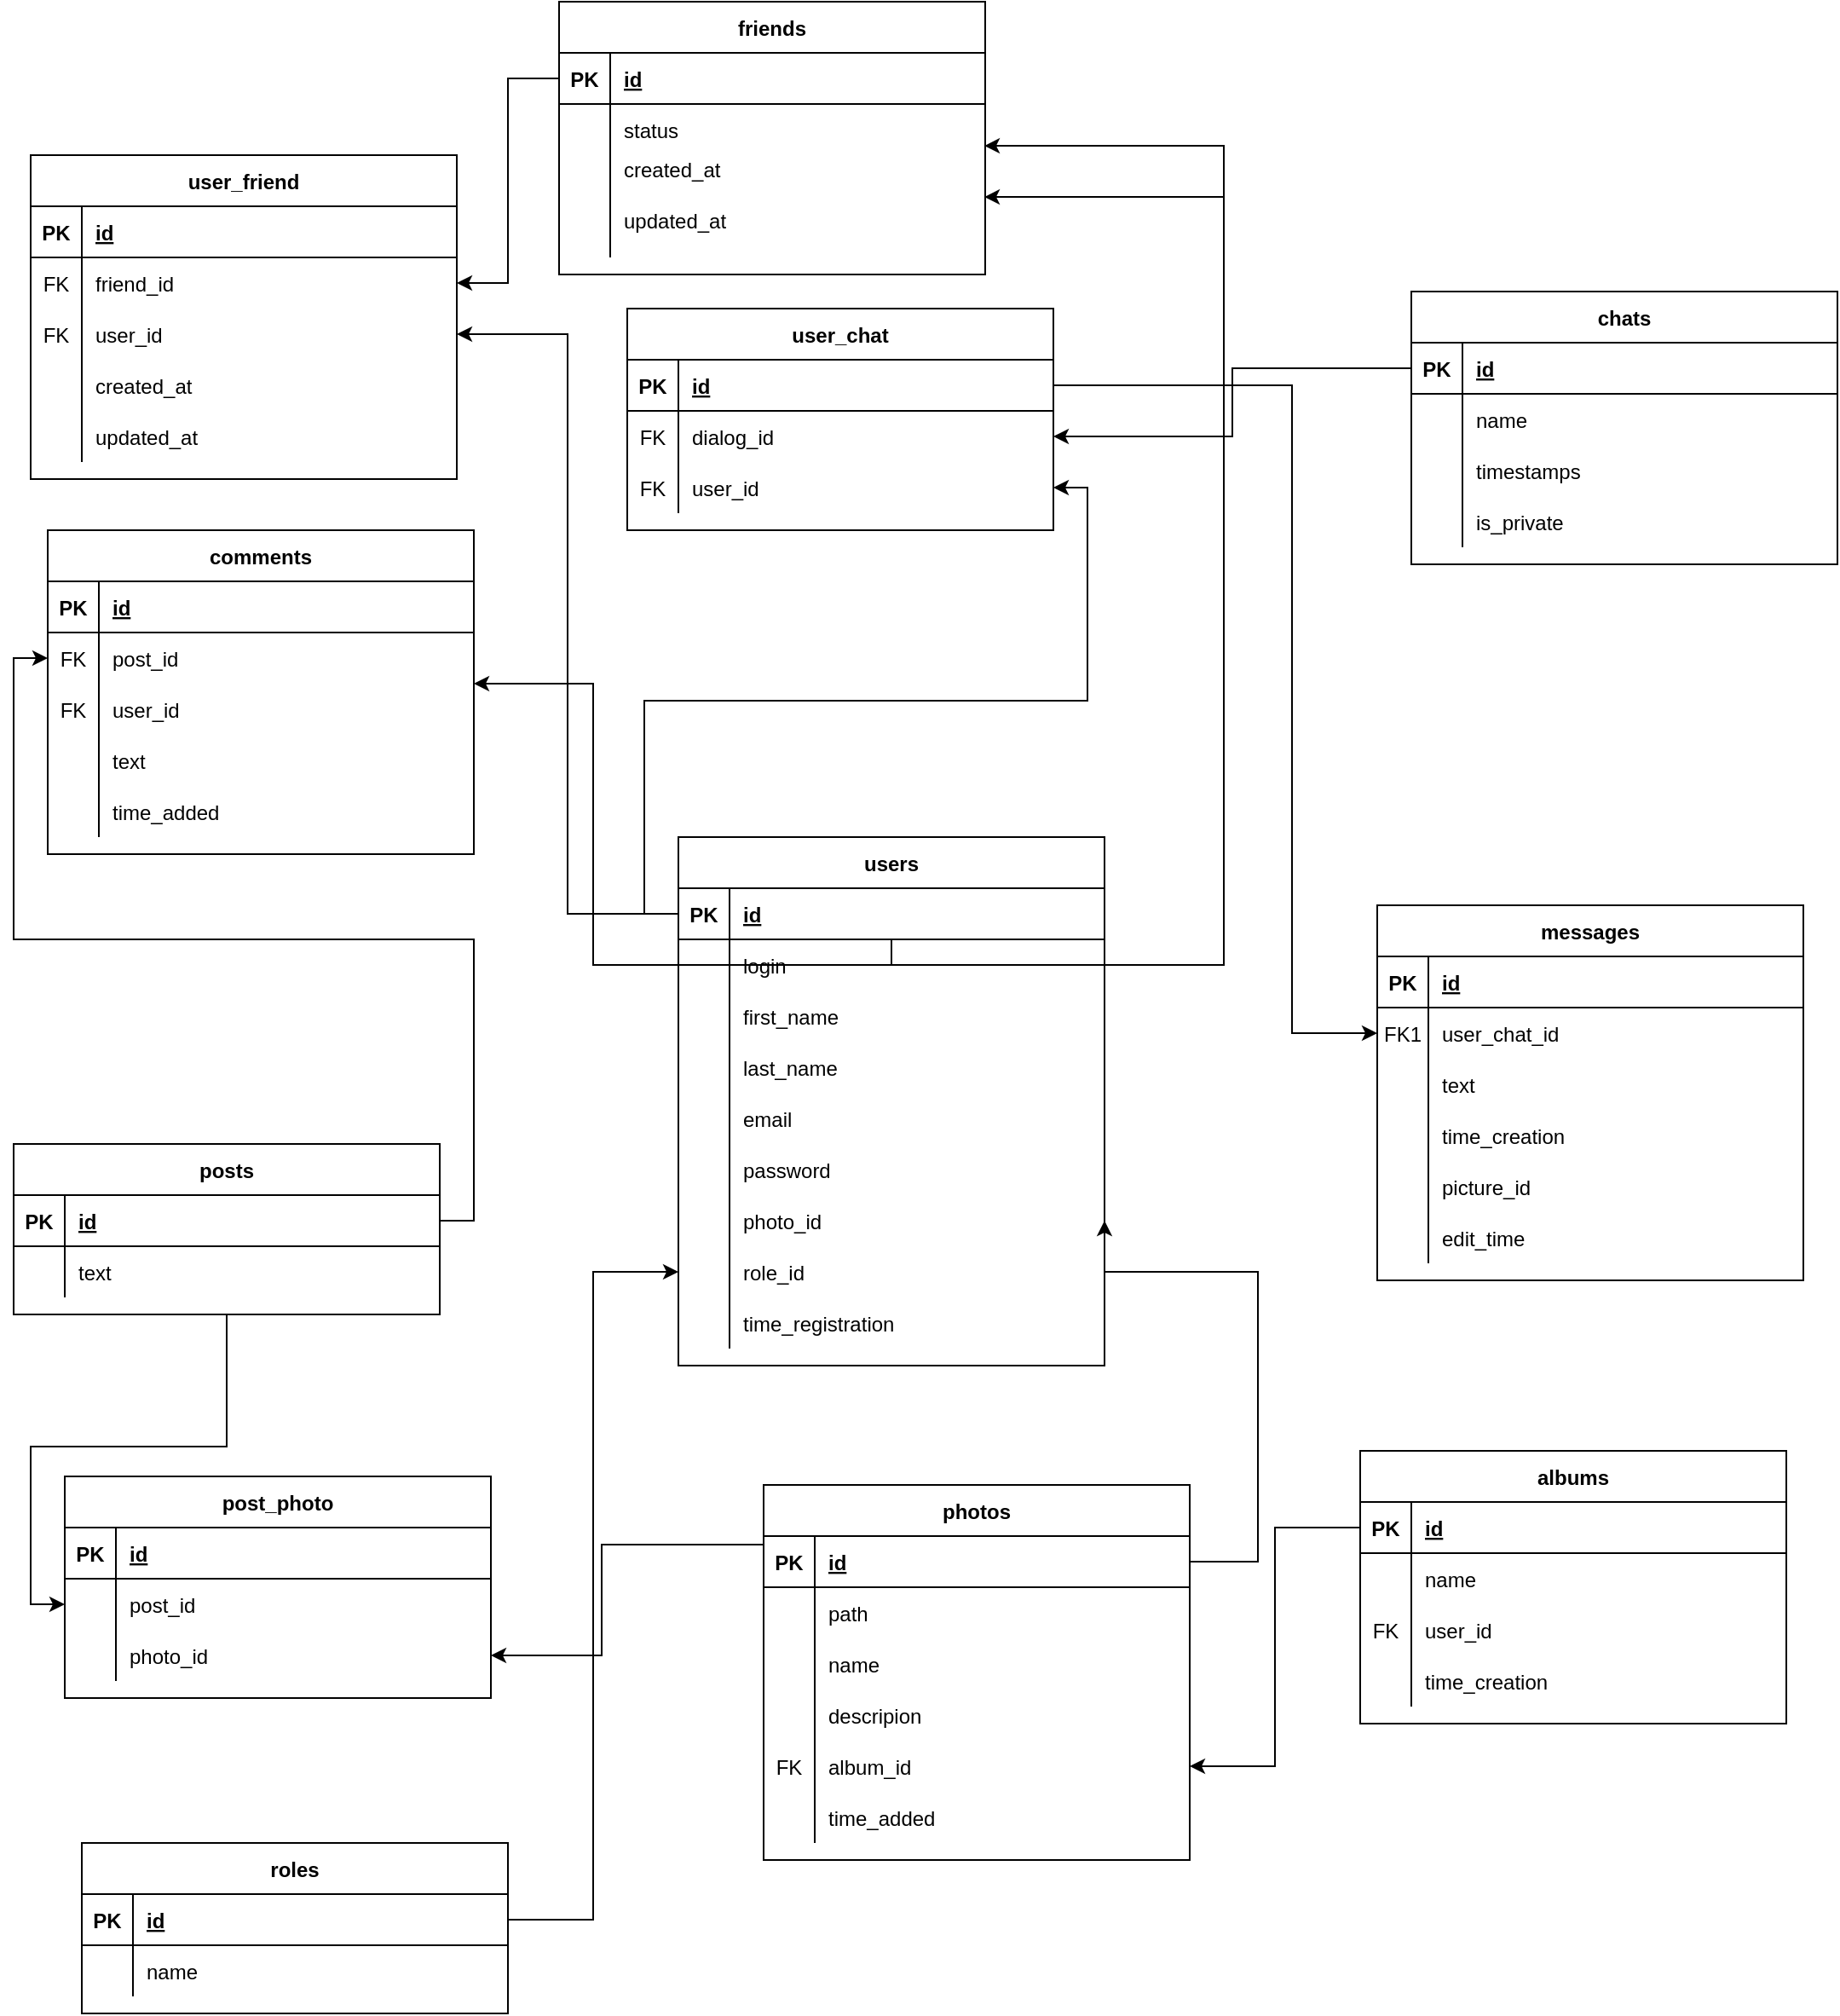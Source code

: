 <mxfile version="21.7.2" type="github">
  <diagram id="R2lEEEUBdFMjLlhIrx00" name="Page-1">
    <mxGraphModel dx="1611" dy="1941" grid="1" gridSize="10" guides="1" tooltips="1" connect="1" arrows="1" fold="1" page="1" pageScale="1" pageWidth="850" pageHeight="1100" math="0" shadow="0" extFonts="Permanent Marker^https://fonts.googleapis.com/css?family=Permanent+Marker">
      <root>
        <mxCell id="0" />
        <mxCell id="1" parent="0" />
        <mxCell id="C-vyLk0tnHw3VtMMgP7b-2" value="chats" style="shape=table;startSize=30;container=1;collapsible=1;childLayout=tableLayout;fixedRows=1;rowLines=0;fontStyle=1;align=center;resizeLast=1;" parent="1" vertex="1">
          <mxGeometry x="880" y="-290" width="250" height="160" as="geometry" />
        </mxCell>
        <mxCell id="C-vyLk0tnHw3VtMMgP7b-3" value="" style="shape=partialRectangle;collapsible=0;dropTarget=0;pointerEvents=0;fillColor=none;points=[[0,0.5],[1,0.5]];portConstraint=eastwest;top=0;left=0;right=0;bottom=1;" parent="C-vyLk0tnHw3VtMMgP7b-2" vertex="1">
          <mxGeometry y="30" width="250" height="30" as="geometry" />
        </mxCell>
        <mxCell id="C-vyLk0tnHw3VtMMgP7b-4" value="PK" style="shape=partialRectangle;overflow=hidden;connectable=0;fillColor=none;top=0;left=0;bottom=0;right=0;fontStyle=1;" parent="C-vyLk0tnHw3VtMMgP7b-3" vertex="1">
          <mxGeometry width="30" height="30" as="geometry">
            <mxRectangle width="30" height="30" as="alternateBounds" />
          </mxGeometry>
        </mxCell>
        <mxCell id="C-vyLk0tnHw3VtMMgP7b-5" value="id" style="shape=partialRectangle;overflow=hidden;connectable=0;fillColor=none;top=0;left=0;bottom=0;right=0;align=left;spacingLeft=6;fontStyle=5;" parent="C-vyLk0tnHw3VtMMgP7b-3" vertex="1">
          <mxGeometry x="30" width="220" height="30" as="geometry">
            <mxRectangle width="220" height="30" as="alternateBounds" />
          </mxGeometry>
        </mxCell>
        <mxCell id="C-vyLk0tnHw3VtMMgP7b-6" value="" style="shape=partialRectangle;collapsible=0;dropTarget=0;pointerEvents=0;fillColor=none;points=[[0,0.5],[1,0.5]];portConstraint=eastwest;top=0;left=0;right=0;bottom=0;" parent="C-vyLk0tnHw3VtMMgP7b-2" vertex="1">
          <mxGeometry y="60" width="250" height="30" as="geometry" />
        </mxCell>
        <mxCell id="C-vyLk0tnHw3VtMMgP7b-7" value="" style="shape=partialRectangle;overflow=hidden;connectable=0;fillColor=none;top=0;left=0;bottom=0;right=0;" parent="C-vyLk0tnHw3VtMMgP7b-6" vertex="1">
          <mxGeometry width="30" height="30" as="geometry">
            <mxRectangle width="30" height="30" as="alternateBounds" />
          </mxGeometry>
        </mxCell>
        <mxCell id="C-vyLk0tnHw3VtMMgP7b-8" value="name" style="shape=partialRectangle;overflow=hidden;connectable=0;fillColor=none;top=0;left=0;bottom=0;right=0;align=left;spacingLeft=6;" parent="C-vyLk0tnHw3VtMMgP7b-6" vertex="1">
          <mxGeometry x="30" width="220" height="30" as="geometry">
            <mxRectangle width="220" height="30" as="alternateBounds" />
          </mxGeometry>
        </mxCell>
        <mxCell id="C-vyLk0tnHw3VtMMgP7b-9" value="" style="shape=partialRectangle;collapsible=0;dropTarget=0;pointerEvents=0;fillColor=none;points=[[0,0.5],[1,0.5]];portConstraint=eastwest;top=0;left=0;right=0;bottom=0;" parent="C-vyLk0tnHw3VtMMgP7b-2" vertex="1">
          <mxGeometry y="90" width="250" height="30" as="geometry" />
        </mxCell>
        <mxCell id="C-vyLk0tnHw3VtMMgP7b-10" value="" style="shape=partialRectangle;overflow=hidden;connectable=0;fillColor=none;top=0;left=0;bottom=0;right=0;" parent="C-vyLk0tnHw3VtMMgP7b-9" vertex="1">
          <mxGeometry width="30" height="30" as="geometry">
            <mxRectangle width="30" height="30" as="alternateBounds" />
          </mxGeometry>
        </mxCell>
        <mxCell id="C-vyLk0tnHw3VtMMgP7b-11" value="timestamps" style="shape=partialRectangle;overflow=hidden;connectable=0;fillColor=none;top=0;left=0;bottom=0;right=0;align=left;spacingLeft=6;" parent="C-vyLk0tnHw3VtMMgP7b-9" vertex="1">
          <mxGeometry x="30" width="220" height="30" as="geometry">
            <mxRectangle width="220" height="30" as="alternateBounds" />
          </mxGeometry>
        </mxCell>
        <mxCell id="w4CjaTujqkbUTqvuf39v-179" value="" style="shape=partialRectangle;collapsible=0;dropTarget=0;pointerEvents=0;fillColor=none;points=[[0,0.5],[1,0.5]];portConstraint=eastwest;top=0;left=0;right=0;bottom=0;" parent="C-vyLk0tnHw3VtMMgP7b-2" vertex="1">
          <mxGeometry y="120" width="250" height="30" as="geometry" />
        </mxCell>
        <mxCell id="w4CjaTujqkbUTqvuf39v-180" value="" style="shape=partialRectangle;overflow=hidden;connectable=0;fillColor=none;top=0;left=0;bottom=0;right=0;" parent="w4CjaTujqkbUTqvuf39v-179" vertex="1">
          <mxGeometry width="30" height="30" as="geometry">
            <mxRectangle width="30" height="30" as="alternateBounds" />
          </mxGeometry>
        </mxCell>
        <mxCell id="w4CjaTujqkbUTqvuf39v-181" value="is_private" style="shape=partialRectangle;overflow=hidden;connectable=0;fillColor=none;top=0;left=0;bottom=0;right=0;align=left;spacingLeft=6;" parent="w4CjaTujqkbUTqvuf39v-179" vertex="1">
          <mxGeometry x="30" width="220" height="30" as="geometry">
            <mxRectangle width="220" height="30" as="alternateBounds" />
          </mxGeometry>
        </mxCell>
        <mxCell id="C-vyLk0tnHw3VtMMgP7b-13" value="messages" style="shape=table;startSize=30;container=1;collapsible=1;childLayout=tableLayout;fixedRows=1;rowLines=0;fontStyle=1;align=center;resizeLast=1;" parent="1" vertex="1">
          <mxGeometry x="860" y="70" width="250" height="220" as="geometry" />
        </mxCell>
        <mxCell id="C-vyLk0tnHw3VtMMgP7b-14" value="" style="shape=partialRectangle;collapsible=0;dropTarget=0;pointerEvents=0;fillColor=none;points=[[0,0.5],[1,0.5]];portConstraint=eastwest;top=0;left=0;right=0;bottom=1;" parent="C-vyLk0tnHw3VtMMgP7b-13" vertex="1">
          <mxGeometry y="30" width="250" height="30" as="geometry" />
        </mxCell>
        <mxCell id="C-vyLk0tnHw3VtMMgP7b-15" value="PK" style="shape=partialRectangle;overflow=hidden;connectable=0;fillColor=none;top=0;left=0;bottom=0;right=0;fontStyle=1;" parent="C-vyLk0tnHw3VtMMgP7b-14" vertex="1">
          <mxGeometry width="30" height="30" as="geometry">
            <mxRectangle width="30" height="30" as="alternateBounds" />
          </mxGeometry>
        </mxCell>
        <mxCell id="C-vyLk0tnHw3VtMMgP7b-16" value="id" style="shape=partialRectangle;overflow=hidden;connectable=0;fillColor=none;top=0;left=0;bottom=0;right=0;align=left;spacingLeft=6;fontStyle=5;" parent="C-vyLk0tnHw3VtMMgP7b-14" vertex="1">
          <mxGeometry x="30" width="220" height="30" as="geometry">
            <mxRectangle width="220" height="30" as="alternateBounds" />
          </mxGeometry>
        </mxCell>
        <mxCell id="C-vyLk0tnHw3VtMMgP7b-17" value="" style="shape=partialRectangle;collapsible=0;dropTarget=0;pointerEvents=0;fillColor=none;points=[[0,0.5],[1,0.5]];portConstraint=eastwest;top=0;left=0;right=0;bottom=0;" parent="C-vyLk0tnHw3VtMMgP7b-13" vertex="1">
          <mxGeometry y="60" width="250" height="30" as="geometry" />
        </mxCell>
        <mxCell id="C-vyLk0tnHw3VtMMgP7b-18" value="FK1" style="shape=partialRectangle;overflow=hidden;connectable=0;fillColor=none;top=0;left=0;bottom=0;right=0;" parent="C-vyLk0tnHw3VtMMgP7b-17" vertex="1">
          <mxGeometry width="30" height="30" as="geometry">
            <mxRectangle width="30" height="30" as="alternateBounds" />
          </mxGeometry>
        </mxCell>
        <mxCell id="C-vyLk0tnHw3VtMMgP7b-19" value="user_chat_id" style="shape=partialRectangle;overflow=hidden;connectable=0;fillColor=none;top=0;left=0;bottom=0;right=0;align=left;spacingLeft=6;" parent="C-vyLk0tnHw3VtMMgP7b-17" vertex="1">
          <mxGeometry x="30" width="220" height="30" as="geometry">
            <mxRectangle width="220" height="30" as="alternateBounds" />
          </mxGeometry>
        </mxCell>
        <mxCell id="C-vyLk0tnHw3VtMMgP7b-20" value="" style="shape=partialRectangle;collapsible=0;dropTarget=0;pointerEvents=0;fillColor=none;points=[[0,0.5],[1,0.5]];portConstraint=eastwest;top=0;left=0;right=0;bottom=0;" parent="C-vyLk0tnHw3VtMMgP7b-13" vertex="1">
          <mxGeometry y="90" width="250" height="30" as="geometry" />
        </mxCell>
        <mxCell id="C-vyLk0tnHw3VtMMgP7b-21" value="" style="shape=partialRectangle;overflow=hidden;connectable=0;fillColor=none;top=0;left=0;bottom=0;right=0;" parent="C-vyLk0tnHw3VtMMgP7b-20" vertex="1">
          <mxGeometry width="30" height="30" as="geometry">
            <mxRectangle width="30" height="30" as="alternateBounds" />
          </mxGeometry>
        </mxCell>
        <mxCell id="C-vyLk0tnHw3VtMMgP7b-22" value="text" style="shape=partialRectangle;overflow=hidden;connectable=0;fillColor=none;top=0;left=0;bottom=0;right=0;align=left;spacingLeft=6;" parent="C-vyLk0tnHw3VtMMgP7b-20" vertex="1">
          <mxGeometry x="30" width="220" height="30" as="geometry">
            <mxRectangle width="220" height="30" as="alternateBounds" />
          </mxGeometry>
        </mxCell>
        <mxCell id="w4CjaTujqkbUTqvuf39v-67" value="" style="shape=partialRectangle;collapsible=0;dropTarget=0;pointerEvents=0;fillColor=none;points=[[0,0.5],[1,0.5]];portConstraint=eastwest;top=0;left=0;right=0;bottom=0;" parent="C-vyLk0tnHw3VtMMgP7b-13" vertex="1">
          <mxGeometry y="120" width="250" height="30" as="geometry" />
        </mxCell>
        <mxCell id="w4CjaTujqkbUTqvuf39v-68" value="" style="shape=partialRectangle;overflow=hidden;connectable=0;fillColor=none;top=0;left=0;bottom=0;right=0;" parent="w4CjaTujqkbUTqvuf39v-67" vertex="1">
          <mxGeometry width="30" height="30" as="geometry">
            <mxRectangle width="30" height="30" as="alternateBounds" />
          </mxGeometry>
        </mxCell>
        <mxCell id="w4CjaTujqkbUTqvuf39v-69" value="time_creation" style="shape=partialRectangle;overflow=hidden;connectable=0;fillColor=none;top=0;left=0;bottom=0;right=0;align=left;spacingLeft=6;" parent="w4CjaTujqkbUTqvuf39v-67" vertex="1">
          <mxGeometry x="30" width="220" height="30" as="geometry">
            <mxRectangle width="220" height="30" as="alternateBounds" />
          </mxGeometry>
        </mxCell>
        <mxCell id="w4CjaTujqkbUTqvuf39v-141" value="" style="shape=partialRectangle;collapsible=0;dropTarget=0;pointerEvents=0;fillColor=none;points=[[0,0.5],[1,0.5]];portConstraint=eastwest;top=0;left=0;right=0;bottom=0;" parent="C-vyLk0tnHw3VtMMgP7b-13" vertex="1">
          <mxGeometry y="150" width="250" height="30" as="geometry" />
        </mxCell>
        <mxCell id="w4CjaTujqkbUTqvuf39v-142" value="" style="shape=partialRectangle;overflow=hidden;connectable=0;fillColor=none;top=0;left=0;bottom=0;right=0;" parent="w4CjaTujqkbUTqvuf39v-141" vertex="1">
          <mxGeometry width="30" height="30" as="geometry">
            <mxRectangle width="30" height="30" as="alternateBounds" />
          </mxGeometry>
        </mxCell>
        <mxCell id="w4CjaTujqkbUTqvuf39v-143" value="picture_id" style="shape=partialRectangle;overflow=hidden;connectable=0;fillColor=none;top=0;left=0;bottom=0;right=0;align=left;spacingLeft=6;" parent="w4CjaTujqkbUTqvuf39v-141" vertex="1">
          <mxGeometry x="30" width="220" height="30" as="geometry">
            <mxRectangle width="220" height="30" as="alternateBounds" />
          </mxGeometry>
        </mxCell>
        <mxCell id="w4CjaTujqkbUTqvuf39v-70" value="" style="shape=partialRectangle;collapsible=0;dropTarget=0;pointerEvents=0;fillColor=none;points=[[0,0.5],[1,0.5]];portConstraint=eastwest;top=0;left=0;right=0;bottom=0;" parent="C-vyLk0tnHw3VtMMgP7b-13" vertex="1">
          <mxGeometry y="180" width="250" height="30" as="geometry" />
        </mxCell>
        <mxCell id="w4CjaTujqkbUTqvuf39v-71" value="" style="shape=partialRectangle;overflow=hidden;connectable=0;fillColor=none;top=0;left=0;bottom=0;right=0;" parent="w4CjaTujqkbUTqvuf39v-70" vertex="1">
          <mxGeometry width="30" height="30" as="geometry">
            <mxRectangle width="30" height="30" as="alternateBounds" />
          </mxGeometry>
        </mxCell>
        <mxCell id="w4CjaTujqkbUTqvuf39v-72" value="edit_time" style="shape=partialRectangle;overflow=hidden;connectable=0;fillColor=none;top=0;left=0;bottom=0;right=0;align=left;spacingLeft=6;" parent="w4CjaTujqkbUTqvuf39v-70" vertex="1">
          <mxGeometry x="30" width="220" height="30" as="geometry">
            <mxRectangle width="220" height="30" as="alternateBounds" />
          </mxGeometry>
        </mxCell>
        <mxCell id="C-vyLk0tnHw3VtMMgP7b-23" value="users" style="shape=table;startSize=30;container=1;collapsible=1;childLayout=tableLayout;fixedRows=1;rowLines=0;fontStyle=1;align=center;resizeLast=1;" parent="1" vertex="1">
          <mxGeometry x="450" y="30" width="250" height="310" as="geometry" />
        </mxCell>
        <mxCell id="C-vyLk0tnHw3VtMMgP7b-24" value="" style="shape=partialRectangle;collapsible=0;dropTarget=0;pointerEvents=0;fillColor=none;points=[[0,0.5],[1,0.5]];portConstraint=eastwest;top=0;left=0;right=0;bottom=1;" parent="C-vyLk0tnHw3VtMMgP7b-23" vertex="1">
          <mxGeometry y="30" width="250" height="30" as="geometry" />
        </mxCell>
        <mxCell id="C-vyLk0tnHw3VtMMgP7b-25" value="PK" style="shape=partialRectangle;overflow=hidden;connectable=0;fillColor=none;top=0;left=0;bottom=0;right=0;fontStyle=1;" parent="C-vyLk0tnHw3VtMMgP7b-24" vertex="1">
          <mxGeometry width="30" height="30" as="geometry">
            <mxRectangle width="30" height="30" as="alternateBounds" />
          </mxGeometry>
        </mxCell>
        <mxCell id="C-vyLk0tnHw3VtMMgP7b-26" value="id" style="shape=partialRectangle;overflow=hidden;connectable=0;fillColor=none;top=0;left=0;bottom=0;right=0;align=left;spacingLeft=6;fontStyle=5;" parent="C-vyLk0tnHw3VtMMgP7b-24" vertex="1">
          <mxGeometry x="30" width="220" height="30" as="geometry">
            <mxRectangle width="220" height="30" as="alternateBounds" />
          </mxGeometry>
        </mxCell>
        <mxCell id="C-vyLk0tnHw3VtMMgP7b-27" value="" style="shape=partialRectangle;collapsible=0;dropTarget=0;pointerEvents=0;fillColor=none;points=[[0,0.5],[1,0.5]];portConstraint=eastwest;top=0;left=0;right=0;bottom=0;" parent="C-vyLk0tnHw3VtMMgP7b-23" vertex="1">
          <mxGeometry y="60" width="250" height="30" as="geometry" />
        </mxCell>
        <mxCell id="C-vyLk0tnHw3VtMMgP7b-28" value="" style="shape=partialRectangle;overflow=hidden;connectable=0;fillColor=none;top=0;left=0;bottom=0;right=0;" parent="C-vyLk0tnHw3VtMMgP7b-27" vertex="1">
          <mxGeometry width="30" height="30" as="geometry">
            <mxRectangle width="30" height="30" as="alternateBounds" />
          </mxGeometry>
        </mxCell>
        <mxCell id="C-vyLk0tnHw3VtMMgP7b-29" value="login" style="shape=partialRectangle;overflow=hidden;connectable=0;fillColor=none;top=0;left=0;bottom=0;right=0;align=left;spacingLeft=6;" parent="C-vyLk0tnHw3VtMMgP7b-27" vertex="1">
          <mxGeometry x="30" width="220" height="30" as="geometry">
            <mxRectangle width="220" height="30" as="alternateBounds" />
          </mxGeometry>
        </mxCell>
        <mxCell id="w4CjaTujqkbUTqvuf39v-43" value="" style="shape=partialRectangle;collapsible=0;dropTarget=0;pointerEvents=0;fillColor=none;points=[[0,0.5],[1,0.5]];portConstraint=eastwest;top=0;left=0;right=0;bottom=0;" parent="C-vyLk0tnHw3VtMMgP7b-23" vertex="1">
          <mxGeometry y="90" width="250" height="30" as="geometry" />
        </mxCell>
        <mxCell id="w4CjaTujqkbUTqvuf39v-44" value="" style="shape=partialRectangle;overflow=hidden;connectable=0;fillColor=none;top=0;left=0;bottom=0;right=0;" parent="w4CjaTujqkbUTqvuf39v-43" vertex="1">
          <mxGeometry width="30" height="30" as="geometry">
            <mxRectangle width="30" height="30" as="alternateBounds" />
          </mxGeometry>
        </mxCell>
        <mxCell id="w4CjaTujqkbUTqvuf39v-45" value="first_name" style="shape=partialRectangle;overflow=hidden;connectable=0;fillColor=none;top=0;left=0;bottom=0;right=0;align=left;spacingLeft=6;" parent="w4CjaTujqkbUTqvuf39v-43" vertex="1">
          <mxGeometry x="30" width="220" height="30" as="geometry">
            <mxRectangle width="220" height="30" as="alternateBounds" />
          </mxGeometry>
        </mxCell>
        <mxCell id="w4CjaTujqkbUTqvuf39v-46" value="" style="shape=partialRectangle;collapsible=0;dropTarget=0;pointerEvents=0;fillColor=none;points=[[0,0.5],[1,0.5]];portConstraint=eastwest;top=0;left=0;right=0;bottom=0;" parent="C-vyLk0tnHw3VtMMgP7b-23" vertex="1">
          <mxGeometry y="120" width="250" height="30" as="geometry" />
        </mxCell>
        <mxCell id="w4CjaTujqkbUTqvuf39v-47" value="" style="shape=partialRectangle;overflow=hidden;connectable=0;fillColor=none;top=0;left=0;bottom=0;right=0;" parent="w4CjaTujqkbUTqvuf39v-46" vertex="1">
          <mxGeometry width="30" height="30" as="geometry">
            <mxRectangle width="30" height="30" as="alternateBounds" />
          </mxGeometry>
        </mxCell>
        <mxCell id="w4CjaTujqkbUTqvuf39v-48" value="last_name" style="shape=partialRectangle;overflow=hidden;connectable=0;fillColor=none;top=0;left=0;bottom=0;right=0;align=left;spacingLeft=6;" parent="w4CjaTujqkbUTqvuf39v-46" vertex="1">
          <mxGeometry x="30" width="220" height="30" as="geometry">
            <mxRectangle width="220" height="30" as="alternateBounds" />
          </mxGeometry>
        </mxCell>
        <mxCell id="w4CjaTujqkbUTqvuf39v-49" value="" style="shape=partialRectangle;collapsible=0;dropTarget=0;pointerEvents=0;fillColor=none;points=[[0,0.5],[1,0.5]];portConstraint=eastwest;top=0;left=0;right=0;bottom=0;" parent="C-vyLk0tnHw3VtMMgP7b-23" vertex="1">
          <mxGeometry y="150" width="250" height="30" as="geometry" />
        </mxCell>
        <mxCell id="w4CjaTujqkbUTqvuf39v-50" value="" style="shape=partialRectangle;overflow=hidden;connectable=0;fillColor=none;top=0;left=0;bottom=0;right=0;" parent="w4CjaTujqkbUTqvuf39v-49" vertex="1">
          <mxGeometry width="30" height="30" as="geometry">
            <mxRectangle width="30" height="30" as="alternateBounds" />
          </mxGeometry>
        </mxCell>
        <mxCell id="w4CjaTujqkbUTqvuf39v-51" value="email" style="shape=partialRectangle;overflow=hidden;connectable=0;fillColor=none;top=0;left=0;bottom=0;right=0;align=left;spacingLeft=6;" parent="w4CjaTujqkbUTqvuf39v-49" vertex="1">
          <mxGeometry x="30" width="220" height="30" as="geometry">
            <mxRectangle width="220" height="30" as="alternateBounds" />
          </mxGeometry>
        </mxCell>
        <mxCell id="w4CjaTujqkbUTqvuf39v-52" value="" style="shape=partialRectangle;collapsible=0;dropTarget=0;pointerEvents=0;fillColor=none;points=[[0,0.5],[1,0.5]];portConstraint=eastwest;top=0;left=0;right=0;bottom=0;" parent="C-vyLk0tnHw3VtMMgP7b-23" vertex="1">
          <mxGeometry y="180" width="250" height="30" as="geometry" />
        </mxCell>
        <mxCell id="w4CjaTujqkbUTqvuf39v-53" value="" style="shape=partialRectangle;overflow=hidden;connectable=0;fillColor=none;top=0;left=0;bottom=0;right=0;" parent="w4CjaTujqkbUTqvuf39v-52" vertex="1">
          <mxGeometry width="30" height="30" as="geometry">
            <mxRectangle width="30" height="30" as="alternateBounds" />
          </mxGeometry>
        </mxCell>
        <mxCell id="w4CjaTujqkbUTqvuf39v-54" value="password" style="shape=partialRectangle;overflow=hidden;connectable=0;fillColor=none;top=0;left=0;bottom=0;right=0;align=left;spacingLeft=6;" parent="w4CjaTujqkbUTqvuf39v-52" vertex="1">
          <mxGeometry x="30" width="220" height="30" as="geometry">
            <mxRectangle width="220" height="30" as="alternateBounds" />
          </mxGeometry>
        </mxCell>
        <mxCell id="w4CjaTujqkbUTqvuf39v-73" value="" style="shape=partialRectangle;collapsible=0;dropTarget=0;pointerEvents=0;fillColor=none;points=[[0,0.5],[1,0.5]];portConstraint=eastwest;top=0;left=0;right=0;bottom=0;" parent="C-vyLk0tnHw3VtMMgP7b-23" vertex="1">
          <mxGeometry y="210" width="250" height="30" as="geometry" />
        </mxCell>
        <mxCell id="w4CjaTujqkbUTqvuf39v-74" value="" style="shape=partialRectangle;overflow=hidden;connectable=0;fillColor=none;top=0;left=0;bottom=0;right=0;" parent="w4CjaTujqkbUTqvuf39v-73" vertex="1">
          <mxGeometry width="30" height="30" as="geometry">
            <mxRectangle width="30" height="30" as="alternateBounds" />
          </mxGeometry>
        </mxCell>
        <mxCell id="w4CjaTujqkbUTqvuf39v-75" value="photo_id" style="shape=partialRectangle;overflow=hidden;connectable=0;fillColor=none;top=0;left=0;bottom=0;right=0;align=left;spacingLeft=6;" parent="w4CjaTujqkbUTqvuf39v-73" vertex="1">
          <mxGeometry x="30" width="220" height="30" as="geometry">
            <mxRectangle width="220" height="30" as="alternateBounds" />
          </mxGeometry>
        </mxCell>
        <mxCell id="w4CjaTujqkbUTqvuf39v-183" value="" style="shape=partialRectangle;collapsible=0;dropTarget=0;pointerEvents=0;fillColor=none;points=[[0,0.5],[1,0.5]];portConstraint=eastwest;top=0;left=0;right=0;bottom=0;" parent="C-vyLk0tnHw3VtMMgP7b-23" vertex="1">
          <mxGeometry y="240" width="250" height="30" as="geometry" />
        </mxCell>
        <mxCell id="w4CjaTujqkbUTqvuf39v-184" value="" style="shape=partialRectangle;overflow=hidden;connectable=0;fillColor=none;top=0;left=0;bottom=0;right=0;" parent="w4CjaTujqkbUTqvuf39v-183" vertex="1">
          <mxGeometry width="30" height="30" as="geometry">
            <mxRectangle width="30" height="30" as="alternateBounds" />
          </mxGeometry>
        </mxCell>
        <mxCell id="w4CjaTujqkbUTqvuf39v-185" value="role_id" style="shape=partialRectangle;overflow=hidden;connectable=0;fillColor=none;top=0;left=0;bottom=0;right=0;align=left;spacingLeft=6;" parent="w4CjaTujqkbUTqvuf39v-183" vertex="1">
          <mxGeometry x="30" width="220" height="30" as="geometry">
            <mxRectangle width="220" height="30" as="alternateBounds" />
          </mxGeometry>
        </mxCell>
        <mxCell id="w4CjaTujqkbUTqvuf39v-55" value="" style="shape=partialRectangle;collapsible=0;dropTarget=0;pointerEvents=0;fillColor=none;points=[[0,0.5],[1,0.5]];portConstraint=eastwest;top=0;left=0;right=0;bottom=0;" parent="C-vyLk0tnHw3VtMMgP7b-23" vertex="1">
          <mxGeometry y="270" width="250" height="30" as="geometry" />
        </mxCell>
        <mxCell id="w4CjaTujqkbUTqvuf39v-56" value="" style="shape=partialRectangle;overflow=hidden;connectable=0;fillColor=none;top=0;left=0;bottom=0;right=0;" parent="w4CjaTujqkbUTqvuf39v-55" vertex="1">
          <mxGeometry width="30" height="30" as="geometry">
            <mxRectangle width="30" height="30" as="alternateBounds" />
          </mxGeometry>
        </mxCell>
        <mxCell id="w4CjaTujqkbUTqvuf39v-57" value="time_registration" style="shape=partialRectangle;overflow=hidden;connectable=0;fillColor=none;top=0;left=0;bottom=0;right=0;align=left;spacingLeft=6;" parent="w4CjaTujqkbUTqvuf39v-55" vertex="1">
          <mxGeometry x="30" width="220" height="30" as="geometry">
            <mxRectangle width="220" height="30" as="alternateBounds" />
          </mxGeometry>
        </mxCell>
        <mxCell id="w4CjaTujqkbUTqvuf39v-175" style="edgeStyle=orthogonalEdgeStyle;rounded=0;orthogonalLoop=1;jettySize=auto;html=1;" parent="1" source="w4CjaTujqkbUTqvuf39v-1" target="w4CjaTujqkbUTqvuf39v-162" edge="1">
          <mxGeometry relative="1" as="geometry" />
        </mxCell>
        <mxCell id="w4CjaTujqkbUTqvuf39v-1" value="posts" style="shape=table;startSize=30;container=1;collapsible=1;childLayout=tableLayout;fixedRows=1;rowLines=0;fontStyle=1;align=center;resizeLast=1;" parent="1" vertex="1">
          <mxGeometry x="60" y="210" width="250" height="100" as="geometry" />
        </mxCell>
        <mxCell id="w4CjaTujqkbUTqvuf39v-2" value="" style="shape=partialRectangle;collapsible=0;dropTarget=0;pointerEvents=0;fillColor=none;points=[[0,0.5],[1,0.5]];portConstraint=eastwest;top=0;left=0;right=0;bottom=1;" parent="w4CjaTujqkbUTqvuf39v-1" vertex="1">
          <mxGeometry y="30" width="250" height="30" as="geometry" />
        </mxCell>
        <mxCell id="w4CjaTujqkbUTqvuf39v-3" value="PK" style="shape=partialRectangle;overflow=hidden;connectable=0;fillColor=none;top=0;left=0;bottom=0;right=0;fontStyle=1;" parent="w4CjaTujqkbUTqvuf39v-2" vertex="1">
          <mxGeometry width="30" height="30" as="geometry">
            <mxRectangle width="30" height="30" as="alternateBounds" />
          </mxGeometry>
        </mxCell>
        <mxCell id="w4CjaTujqkbUTqvuf39v-4" value="id" style="shape=partialRectangle;overflow=hidden;connectable=0;fillColor=none;top=0;left=0;bottom=0;right=0;align=left;spacingLeft=6;fontStyle=5;" parent="w4CjaTujqkbUTqvuf39v-2" vertex="1">
          <mxGeometry x="30" width="220" height="30" as="geometry">
            <mxRectangle width="220" height="30" as="alternateBounds" />
          </mxGeometry>
        </mxCell>
        <mxCell id="w4CjaTujqkbUTqvuf39v-5" value="" style="shape=partialRectangle;collapsible=0;dropTarget=0;pointerEvents=0;fillColor=none;points=[[0,0.5],[1,0.5]];portConstraint=eastwest;top=0;left=0;right=0;bottom=0;" parent="w4CjaTujqkbUTqvuf39v-1" vertex="1">
          <mxGeometry y="60" width="250" height="30" as="geometry" />
        </mxCell>
        <mxCell id="w4CjaTujqkbUTqvuf39v-6" value="" style="shape=partialRectangle;overflow=hidden;connectable=0;fillColor=none;top=0;left=0;bottom=0;right=0;" parent="w4CjaTujqkbUTqvuf39v-5" vertex="1">
          <mxGeometry width="30" height="30" as="geometry">
            <mxRectangle width="30" height="30" as="alternateBounds" />
          </mxGeometry>
        </mxCell>
        <mxCell id="w4CjaTujqkbUTqvuf39v-7" value="text" style="shape=partialRectangle;overflow=hidden;connectable=0;fillColor=none;top=0;left=0;bottom=0;right=0;align=left;spacingLeft=6;" parent="w4CjaTujqkbUTqvuf39v-5" vertex="1">
          <mxGeometry x="30" width="220" height="30" as="geometry">
            <mxRectangle width="220" height="30" as="alternateBounds" />
          </mxGeometry>
        </mxCell>
        <mxCell id="w4CjaTujqkbUTqvuf39v-158" value="post_photo" style="shape=table;startSize=30;container=1;collapsible=1;childLayout=tableLayout;fixedRows=1;rowLines=0;fontStyle=1;align=center;resizeLast=1;" parent="1" vertex="1">
          <mxGeometry x="90" y="405" width="250" height="130" as="geometry" />
        </mxCell>
        <mxCell id="w4CjaTujqkbUTqvuf39v-159" value="" style="shape=partialRectangle;collapsible=0;dropTarget=0;pointerEvents=0;fillColor=none;points=[[0,0.5],[1,0.5]];portConstraint=eastwest;top=0;left=0;right=0;bottom=1;" parent="w4CjaTujqkbUTqvuf39v-158" vertex="1">
          <mxGeometry y="30" width="250" height="30" as="geometry" />
        </mxCell>
        <mxCell id="w4CjaTujqkbUTqvuf39v-160" value="PK" style="shape=partialRectangle;overflow=hidden;connectable=0;fillColor=none;top=0;left=0;bottom=0;right=0;fontStyle=1;" parent="w4CjaTujqkbUTqvuf39v-159" vertex="1">
          <mxGeometry width="30" height="30" as="geometry">
            <mxRectangle width="30" height="30" as="alternateBounds" />
          </mxGeometry>
        </mxCell>
        <mxCell id="w4CjaTujqkbUTqvuf39v-161" value="id" style="shape=partialRectangle;overflow=hidden;connectable=0;fillColor=none;top=0;left=0;bottom=0;right=0;align=left;spacingLeft=6;fontStyle=5;" parent="w4CjaTujqkbUTqvuf39v-159" vertex="1">
          <mxGeometry x="30" width="220" height="30" as="geometry">
            <mxRectangle width="220" height="30" as="alternateBounds" />
          </mxGeometry>
        </mxCell>
        <mxCell id="w4CjaTujqkbUTqvuf39v-162" value="" style="shape=partialRectangle;collapsible=0;dropTarget=0;pointerEvents=0;fillColor=none;points=[[0,0.5],[1,0.5]];portConstraint=eastwest;top=0;left=0;right=0;bottom=0;" parent="w4CjaTujqkbUTqvuf39v-158" vertex="1">
          <mxGeometry y="60" width="250" height="30" as="geometry" />
        </mxCell>
        <mxCell id="w4CjaTujqkbUTqvuf39v-163" value="" style="shape=partialRectangle;overflow=hidden;connectable=0;fillColor=none;top=0;left=0;bottom=0;right=0;" parent="w4CjaTujqkbUTqvuf39v-162" vertex="1">
          <mxGeometry width="30" height="30" as="geometry">
            <mxRectangle width="30" height="30" as="alternateBounds" />
          </mxGeometry>
        </mxCell>
        <mxCell id="w4CjaTujqkbUTqvuf39v-164" value="post_id" style="shape=partialRectangle;overflow=hidden;connectable=0;fillColor=none;top=0;left=0;bottom=0;right=0;align=left;spacingLeft=6;" parent="w4CjaTujqkbUTqvuf39v-162" vertex="1">
          <mxGeometry x="30" width="220" height="30" as="geometry">
            <mxRectangle width="220" height="30" as="alternateBounds" />
          </mxGeometry>
        </mxCell>
        <mxCell id="w4CjaTujqkbUTqvuf39v-172" value="" style="shape=partialRectangle;collapsible=0;dropTarget=0;pointerEvents=0;fillColor=none;points=[[0,0.5],[1,0.5]];portConstraint=eastwest;top=0;left=0;right=0;bottom=0;" parent="w4CjaTujqkbUTqvuf39v-158" vertex="1">
          <mxGeometry y="90" width="250" height="30" as="geometry" />
        </mxCell>
        <mxCell id="w4CjaTujqkbUTqvuf39v-173" value="" style="shape=partialRectangle;overflow=hidden;connectable=0;fillColor=none;top=0;left=0;bottom=0;right=0;" parent="w4CjaTujqkbUTqvuf39v-172" vertex="1">
          <mxGeometry width="30" height="30" as="geometry">
            <mxRectangle width="30" height="30" as="alternateBounds" />
          </mxGeometry>
        </mxCell>
        <mxCell id="w4CjaTujqkbUTqvuf39v-174" value="photo_id" style="shape=partialRectangle;overflow=hidden;connectable=0;fillColor=none;top=0;left=0;bottom=0;right=0;align=left;spacingLeft=6;" parent="w4CjaTujqkbUTqvuf39v-172" vertex="1">
          <mxGeometry x="30" width="220" height="30" as="geometry">
            <mxRectangle width="220" height="30" as="alternateBounds" />
          </mxGeometry>
        </mxCell>
        <mxCell id="w4CjaTujqkbUTqvuf39v-8" value="albums" style="shape=table;startSize=30;container=1;collapsible=1;childLayout=tableLayout;fixedRows=1;rowLines=0;fontStyle=1;align=center;resizeLast=1;" parent="1" vertex="1">
          <mxGeometry x="850" y="390" width="250" height="160" as="geometry" />
        </mxCell>
        <mxCell id="w4CjaTujqkbUTqvuf39v-9" value="" style="shape=partialRectangle;collapsible=0;dropTarget=0;pointerEvents=0;fillColor=none;points=[[0,0.5],[1,0.5]];portConstraint=eastwest;top=0;left=0;right=0;bottom=1;" parent="w4CjaTujqkbUTqvuf39v-8" vertex="1">
          <mxGeometry y="30" width="250" height="30" as="geometry" />
        </mxCell>
        <mxCell id="w4CjaTujqkbUTqvuf39v-10" value="PK" style="shape=partialRectangle;overflow=hidden;connectable=0;fillColor=none;top=0;left=0;bottom=0;right=0;fontStyle=1;" parent="w4CjaTujqkbUTqvuf39v-9" vertex="1">
          <mxGeometry width="30" height="30" as="geometry">
            <mxRectangle width="30" height="30" as="alternateBounds" />
          </mxGeometry>
        </mxCell>
        <mxCell id="w4CjaTujqkbUTqvuf39v-11" value="id" style="shape=partialRectangle;overflow=hidden;connectable=0;fillColor=none;top=0;left=0;bottom=0;right=0;align=left;spacingLeft=6;fontStyle=5;" parent="w4CjaTujqkbUTqvuf39v-9" vertex="1">
          <mxGeometry x="30" width="220" height="30" as="geometry">
            <mxRectangle width="220" height="30" as="alternateBounds" />
          </mxGeometry>
        </mxCell>
        <mxCell id="w4CjaTujqkbUTqvuf39v-12" value="" style="shape=partialRectangle;collapsible=0;dropTarget=0;pointerEvents=0;fillColor=none;points=[[0,0.5],[1,0.5]];portConstraint=eastwest;top=0;left=0;right=0;bottom=0;" parent="w4CjaTujqkbUTqvuf39v-8" vertex="1">
          <mxGeometry y="60" width="250" height="30" as="geometry" />
        </mxCell>
        <mxCell id="w4CjaTujqkbUTqvuf39v-13" value="" style="shape=partialRectangle;overflow=hidden;connectable=0;fillColor=none;top=0;left=0;bottom=0;right=0;" parent="w4CjaTujqkbUTqvuf39v-12" vertex="1">
          <mxGeometry width="30" height="30" as="geometry">
            <mxRectangle width="30" height="30" as="alternateBounds" />
          </mxGeometry>
        </mxCell>
        <mxCell id="w4CjaTujqkbUTqvuf39v-14" value="name" style="shape=partialRectangle;overflow=hidden;connectable=0;fillColor=none;top=0;left=0;bottom=0;right=0;align=left;spacingLeft=6;" parent="w4CjaTujqkbUTqvuf39v-12" vertex="1">
          <mxGeometry x="30" width="220" height="30" as="geometry">
            <mxRectangle width="220" height="30" as="alternateBounds" />
          </mxGeometry>
        </mxCell>
        <mxCell id="w4CjaTujqkbUTqvuf39v-104" value="" style="shape=partialRectangle;collapsible=0;dropTarget=0;pointerEvents=0;fillColor=none;points=[[0,0.5],[1,0.5]];portConstraint=eastwest;top=0;left=0;right=0;bottom=0;" parent="w4CjaTujqkbUTqvuf39v-8" vertex="1">
          <mxGeometry y="90" width="250" height="30" as="geometry" />
        </mxCell>
        <mxCell id="w4CjaTujqkbUTqvuf39v-105" value="FK" style="shape=partialRectangle;overflow=hidden;connectable=0;fillColor=none;top=0;left=0;bottom=0;right=0;" parent="w4CjaTujqkbUTqvuf39v-104" vertex="1">
          <mxGeometry width="30" height="30" as="geometry">
            <mxRectangle width="30" height="30" as="alternateBounds" />
          </mxGeometry>
        </mxCell>
        <mxCell id="w4CjaTujqkbUTqvuf39v-106" value="user_id" style="shape=partialRectangle;overflow=hidden;connectable=0;fillColor=none;top=0;left=0;bottom=0;right=0;align=left;spacingLeft=6;" parent="w4CjaTujqkbUTqvuf39v-104" vertex="1">
          <mxGeometry x="30" width="220" height="30" as="geometry">
            <mxRectangle width="220" height="30" as="alternateBounds" />
          </mxGeometry>
        </mxCell>
        <mxCell id="w4CjaTujqkbUTqvuf39v-107" value="" style="shape=partialRectangle;collapsible=0;dropTarget=0;pointerEvents=0;fillColor=none;points=[[0,0.5],[1,0.5]];portConstraint=eastwest;top=0;left=0;right=0;bottom=0;" parent="w4CjaTujqkbUTqvuf39v-8" vertex="1">
          <mxGeometry y="120" width="250" height="30" as="geometry" />
        </mxCell>
        <mxCell id="w4CjaTujqkbUTqvuf39v-108" value="    " style="shape=partialRectangle;overflow=hidden;connectable=0;fillColor=none;top=0;left=0;bottom=0;right=0;" parent="w4CjaTujqkbUTqvuf39v-107" vertex="1">
          <mxGeometry width="30" height="30" as="geometry">
            <mxRectangle width="30" height="30" as="alternateBounds" />
          </mxGeometry>
        </mxCell>
        <mxCell id="w4CjaTujqkbUTqvuf39v-109" value="time_creation" style="shape=partialRectangle;overflow=hidden;connectable=0;fillColor=none;top=0;left=0;bottom=0;right=0;align=left;spacingLeft=6;" parent="w4CjaTujqkbUTqvuf39v-107" vertex="1">
          <mxGeometry x="30" width="220" height="30" as="geometry">
            <mxRectangle width="220" height="30" as="alternateBounds" />
          </mxGeometry>
        </mxCell>
        <mxCell id="w4CjaTujqkbUTqvuf39v-15" value="user_chat" style="shape=table;startSize=30;container=1;collapsible=1;childLayout=tableLayout;fixedRows=1;rowLines=0;fontStyle=1;align=center;resizeLast=1;" parent="1" vertex="1">
          <mxGeometry x="420" y="-280" width="250" height="130" as="geometry" />
        </mxCell>
        <mxCell id="w4CjaTujqkbUTqvuf39v-16" value="" style="shape=partialRectangle;collapsible=0;dropTarget=0;pointerEvents=0;fillColor=none;points=[[0,0.5],[1,0.5]];portConstraint=eastwest;top=0;left=0;right=0;bottom=1;" parent="w4CjaTujqkbUTqvuf39v-15" vertex="1">
          <mxGeometry y="30" width="250" height="30" as="geometry" />
        </mxCell>
        <mxCell id="w4CjaTujqkbUTqvuf39v-17" value="PK" style="shape=partialRectangle;overflow=hidden;connectable=0;fillColor=none;top=0;left=0;bottom=0;right=0;fontStyle=1;" parent="w4CjaTujqkbUTqvuf39v-16" vertex="1">
          <mxGeometry width="30" height="30" as="geometry">
            <mxRectangle width="30" height="30" as="alternateBounds" />
          </mxGeometry>
        </mxCell>
        <mxCell id="w4CjaTujqkbUTqvuf39v-18" value="id" style="shape=partialRectangle;overflow=hidden;connectable=0;fillColor=none;top=0;left=0;bottom=0;right=0;align=left;spacingLeft=6;fontStyle=5;" parent="w4CjaTujqkbUTqvuf39v-16" vertex="1">
          <mxGeometry x="30" width="220" height="30" as="geometry">
            <mxRectangle width="220" height="30" as="alternateBounds" />
          </mxGeometry>
        </mxCell>
        <mxCell id="w4CjaTujqkbUTqvuf39v-19" value="" style="shape=partialRectangle;collapsible=0;dropTarget=0;pointerEvents=0;fillColor=none;points=[[0,0.5],[1,0.5]];portConstraint=eastwest;top=0;left=0;right=0;bottom=0;" parent="w4CjaTujqkbUTqvuf39v-15" vertex="1">
          <mxGeometry y="60" width="250" height="30" as="geometry" />
        </mxCell>
        <mxCell id="w4CjaTujqkbUTqvuf39v-20" value="FK" style="shape=partialRectangle;overflow=hidden;connectable=0;fillColor=none;top=0;left=0;bottom=0;right=0;" parent="w4CjaTujqkbUTqvuf39v-19" vertex="1">
          <mxGeometry width="30" height="30" as="geometry">
            <mxRectangle width="30" height="30" as="alternateBounds" />
          </mxGeometry>
        </mxCell>
        <mxCell id="w4CjaTujqkbUTqvuf39v-21" value="dialog_id" style="shape=partialRectangle;overflow=hidden;connectable=0;fillColor=none;top=0;left=0;bottom=0;right=0;align=left;spacingLeft=6;" parent="w4CjaTujqkbUTqvuf39v-19" vertex="1">
          <mxGeometry x="30" width="220" height="30" as="geometry">
            <mxRectangle width="220" height="30" as="alternateBounds" />
          </mxGeometry>
        </mxCell>
        <mxCell id="w4CjaTujqkbUTqvuf39v-61" value="" style="shape=partialRectangle;collapsible=0;dropTarget=0;pointerEvents=0;fillColor=none;points=[[0,0.5],[1,0.5]];portConstraint=eastwest;top=0;left=0;right=0;bottom=0;" parent="w4CjaTujqkbUTqvuf39v-15" vertex="1">
          <mxGeometry y="90" width="250" height="30" as="geometry" />
        </mxCell>
        <mxCell id="w4CjaTujqkbUTqvuf39v-62" value="FK" style="shape=partialRectangle;overflow=hidden;connectable=0;fillColor=none;top=0;left=0;bottom=0;right=0;" parent="w4CjaTujqkbUTqvuf39v-61" vertex="1">
          <mxGeometry width="30" height="30" as="geometry">
            <mxRectangle width="30" height="30" as="alternateBounds" />
          </mxGeometry>
        </mxCell>
        <mxCell id="w4CjaTujqkbUTqvuf39v-63" value="user_id" style="shape=partialRectangle;overflow=hidden;connectable=0;fillColor=none;top=0;left=0;bottom=0;right=0;align=left;spacingLeft=6;" parent="w4CjaTujqkbUTqvuf39v-61" vertex="1">
          <mxGeometry x="30" width="220" height="30" as="geometry">
            <mxRectangle width="220" height="30" as="alternateBounds" />
          </mxGeometry>
        </mxCell>
        <mxCell id="w4CjaTujqkbUTqvuf39v-22" value="friends" style="shape=table;startSize=30;container=1;collapsible=1;childLayout=tableLayout;fixedRows=1;rowLines=0;fontStyle=1;align=center;resizeLast=1;" parent="1" vertex="1">
          <mxGeometry x="380" y="-460" width="250" height="160" as="geometry" />
        </mxCell>
        <mxCell id="w4CjaTujqkbUTqvuf39v-23" value="" style="shape=partialRectangle;collapsible=0;dropTarget=0;pointerEvents=0;fillColor=none;points=[[0,0.5],[1,0.5]];portConstraint=eastwest;top=0;left=0;right=0;bottom=1;" parent="w4CjaTujqkbUTqvuf39v-22" vertex="1">
          <mxGeometry y="30" width="250" height="30" as="geometry" />
        </mxCell>
        <mxCell id="w4CjaTujqkbUTqvuf39v-24" value="PK" style="shape=partialRectangle;overflow=hidden;connectable=0;fillColor=none;top=0;left=0;bottom=0;right=0;fontStyle=1;" parent="w4CjaTujqkbUTqvuf39v-23" vertex="1">
          <mxGeometry width="30" height="30" as="geometry">
            <mxRectangle width="30" height="30" as="alternateBounds" />
          </mxGeometry>
        </mxCell>
        <mxCell id="w4CjaTujqkbUTqvuf39v-25" value="id" style="shape=partialRectangle;overflow=hidden;connectable=0;fillColor=none;top=0;left=0;bottom=0;right=0;align=left;spacingLeft=6;fontStyle=5;" parent="w4CjaTujqkbUTqvuf39v-23" vertex="1">
          <mxGeometry x="30" width="220" height="30" as="geometry">
            <mxRectangle width="220" height="30" as="alternateBounds" />
          </mxGeometry>
        </mxCell>
        <mxCell id="w4CjaTujqkbUTqvuf39v-26" value="" style="shape=partialRectangle;collapsible=0;dropTarget=0;pointerEvents=0;fillColor=none;points=[[0,0.5],[1,0.5]];portConstraint=eastwest;top=0;left=0;right=0;bottom=0;" parent="w4CjaTujqkbUTqvuf39v-22" vertex="1">
          <mxGeometry y="60" width="250" height="30" as="geometry" />
        </mxCell>
        <mxCell id="w4CjaTujqkbUTqvuf39v-27" value="" style="shape=partialRectangle;overflow=hidden;connectable=0;fillColor=none;top=0;left=0;bottom=0;right=0;" parent="w4CjaTujqkbUTqvuf39v-26" vertex="1">
          <mxGeometry width="30" height="30" as="geometry">
            <mxRectangle width="30" height="30" as="alternateBounds" />
          </mxGeometry>
        </mxCell>
        <mxCell id="w4CjaTujqkbUTqvuf39v-28" value="status" style="shape=partialRectangle;overflow=hidden;connectable=0;fillColor=none;top=0;left=0;bottom=0;right=0;align=left;spacingLeft=6;" parent="w4CjaTujqkbUTqvuf39v-26" vertex="1">
          <mxGeometry x="30" width="220" height="30" as="geometry">
            <mxRectangle width="220" height="30" as="alternateBounds" />
          </mxGeometry>
        </mxCell>
        <mxCell id="w4CjaTujqkbUTqvuf39v-95" value="" style="shape=partialRectangle;collapsible=0;dropTarget=0;pointerEvents=0;fillColor=none;points=[[0,0.5],[1,0.5]];portConstraint=eastwest;top=0;left=0;right=0;bottom=0;" parent="w4CjaTujqkbUTqvuf39v-22" vertex="1">
          <mxGeometry y="90" width="250" height="30" as="geometry" />
        </mxCell>
        <mxCell id="w4CjaTujqkbUTqvuf39v-96" value="" style="shape=partialRectangle;overflow=hidden;connectable=0;fillColor=none;top=0;left=0;bottom=0;right=0;" parent="w4CjaTujqkbUTqvuf39v-95" vertex="1">
          <mxGeometry width="30" height="30" as="geometry">
            <mxRectangle width="30" height="30" as="alternateBounds" />
          </mxGeometry>
        </mxCell>
        <mxCell id="w4CjaTujqkbUTqvuf39v-97" value="created_at&#xa;" style="shape=partialRectangle;overflow=hidden;connectable=0;fillColor=none;top=0;left=0;bottom=0;right=0;align=left;spacingLeft=6;" parent="w4CjaTujqkbUTqvuf39v-95" vertex="1">
          <mxGeometry x="30" width="220" height="30" as="geometry">
            <mxRectangle width="220" height="30" as="alternateBounds" />
          </mxGeometry>
        </mxCell>
        <mxCell id="12DsEkU2_iBDKhBPCgch-1" value="" style="shape=partialRectangle;collapsible=0;dropTarget=0;pointerEvents=0;fillColor=none;points=[[0,0.5],[1,0.5]];portConstraint=eastwest;top=0;left=0;right=0;bottom=0;" vertex="1" parent="w4CjaTujqkbUTqvuf39v-22">
          <mxGeometry y="120" width="250" height="30" as="geometry" />
        </mxCell>
        <mxCell id="12DsEkU2_iBDKhBPCgch-2" value="    " style="shape=partialRectangle;overflow=hidden;connectable=0;fillColor=none;top=0;left=0;bottom=0;right=0;" vertex="1" parent="12DsEkU2_iBDKhBPCgch-1">
          <mxGeometry width="30" height="30" as="geometry">
            <mxRectangle width="30" height="30" as="alternateBounds" />
          </mxGeometry>
        </mxCell>
        <mxCell id="12DsEkU2_iBDKhBPCgch-3" value="updated_at&#xa;" style="shape=partialRectangle;overflow=hidden;connectable=0;fillColor=none;top=0;left=0;bottom=0;right=0;align=left;spacingLeft=6;" vertex="1" parent="12DsEkU2_iBDKhBPCgch-1">
          <mxGeometry x="30" width="220" height="30" as="geometry">
            <mxRectangle width="220" height="30" as="alternateBounds" />
          </mxGeometry>
        </mxCell>
        <mxCell id="w4CjaTujqkbUTqvuf39v-29" value="roles" style="shape=table;startSize=30;container=1;collapsible=1;childLayout=tableLayout;fixedRows=1;rowLines=0;fontStyle=1;align=center;resizeLast=1;" parent="1" vertex="1">
          <mxGeometry x="100" y="620" width="250" height="100" as="geometry" />
        </mxCell>
        <mxCell id="w4CjaTujqkbUTqvuf39v-30" value="" style="shape=partialRectangle;collapsible=0;dropTarget=0;pointerEvents=0;fillColor=none;points=[[0,0.5],[1,0.5]];portConstraint=eastwest;top=0;left=0;right=0;bottom=1;" parent="w4CjaTujqkbUTqvuf39v-29" vertex="1">
          <mxGeometry y="30" width="250" height="30" as="geometry" />
        </mxCell>
        <mxCell id="w4CjaTujqkbUTqvuf39v-31" value="PK" style="shape=partialRectangle;overflow=hidden;connectable=0;fillColor=none;top=0;left=0;bottom=0;right=0;fontStyle=1;" parent="w4CjaTujqkbUTqvuf39v-30" vertex="1">
          <mxGeometry width="30" height="30" as="geometry">
            <mxRectangle width="30" height="30" as="alternateBounds" />
          </mxGeometry>
        </mxCell>
        <mxCell id="w4CjaTujqkbUTqvuf39v-32" value="id" style="shape=partialRectangle;overflow=hidden;connectable=0;fillColor=none;top=0;left=0;bottom=0;right=0;align=left;spacingLeft=6;fontStyle=5;" parent="w4CjaTujqkbUTqvuf39v-30" vertex="1">
          <mxGeometry x="30" width="220" height="30" as="geometry">
            <mxRectangle width="220" height="30" as="alternateBounds" />
          </mxGeometry>
        </mxCell>
        <mxCell id="w4CjaTujqkbUTqvuf39v-33" value="" style="shape=partialRectangle;collapsible=0;dropTarget=0;pointerEvents=0;fillColor=none;points=[[0,0.5],[1,0.5]];portConstraint=eastwest;top=0;left=0;right=0;bottom=0;" parent="w4CjaTujqkbUTqvuf39v-29" vertex="1">
          <mxGeometry y="60" width="250" height="30" as="geometry" />
        </mxCell>
        <mxCell id="w4CjaTujqkbUTqvuf39v-34" value="" style="shape=partialRectangle;overflow=hidden;connectable=0;fillColor=none;top=0;left=0;bottom=0;right=0;" parent="w4CjaTujqkbUTqvuf39v-33" vertex="1">
          <mxGeometry width="30" height="30" as="geometry">
            <mxRectangle width="30" height="30" as="alternateBounds" />
          </mxGeometry>
        </mxCell>
        <mxCell id="w4CjaTujqkbUTqvuf39v-35" value="name" style="shape=partialRectangle;overflow=hidden;connectable=0;fillColor=none;top=0;left=0;bottom=0;right=0;align=left;spacingLeft=6;" parent="w4CjaTujqkbUTqvuf39v-33" vertex="1">
          <mxGeometry x="30" width="220" height="30" as="geometry">
            <mxRectangle width="220" height="30" as="alternateBounds" />
          </mxGeometry>
        </mxCell>
        <mxCell id="w4CjaTujqkbUTqvuf39v-36" value="comments" style="shape=table;startSize=30;container=1;collapsible=1;childLayout=tableLayout;fixedRows=1;rowLines=0;fontStyle=1;align=center;resizeLast=1;" parent="1" vertex="1">
          <mxGeometry x="80" y="-150" width="250" height="190" as="geometry" />
        </mxCell>
        <mxCell id="w4CjaTujqkbUTqvuf39v-37" value="" style="shape=partialRectangle;collapsible=0;dropTarget=0;pointerEvents=0;fillColor=none;points=[[0,0.5],[1,0.5]];portConstraint=eastwest;top=0;left=0;right=0;bottom=1;" parent="w4CjaTujqkbUTqvuf39v-36" vertex="1">
          <mxGeometry y="30" width="250" height="30" as="geometry" />
        </mxCell>
        <mxCell id="w4CjaTujqkbUTqvuf39v-38" value="PK" style="shape=partialRectangle;overflow=hidden;connectable=0;fillColor=none;top=0;left=0;bottom=0;right=0;fontStyle=1;" parent="w4CjaTujqkbUTqvuf39v-37" vertex="1">
          <mxGeometry width="30" height="30" as="geometry">
            <mxRectangle width="30" height="30" as="alternateBounds" />
          </mxGeometry>
        </mxCell>
        <mxCell id="w4CjaTujqkbUTqvuf39v-39" value="id" style="shape=partialRectangle;overflow=hidden;connectable=0;fillColor=none;top=0;left=0;bottom=0;right=0;align=left;spacingLeft=6;fontStyle=5;" parent="w4CjaTujqkbUTqvuf39v-37" vertex="1">
          <mxGeometry x="30" width="220" height="30" as="geometry">
            <mxRectangle width="220" height="30" as="alternateBounds" />
          </mxGeometry>
        </mxCell>
        <mxCell id="w4CjaTujqkbUTqvuf39v-40" value="" style="shape=partialRectangle;collapsible=0;dropTarget=0;pointerEvents=0;fillColor=none;points=[[0,0.5],[1,0.5]];portConstraint=eastwest;top=0;left=0;right=0;bottom=0;" parent="w4CjaTujqkbUTqvuf39v-36" vertex="1">
          <mxGeometry y="60" width="250" height="30" as="geometry" />
        </mxCell>
        <mxCell id="w4CjaTujqkbUTqvuf39v-41" value="FK" style="shape=partialRectangle;overflow=hidden;connectable=0;fillColor=none;top=0;left=0;bottom=0;right=0;" parent="w4CjaTujqkbUTqvuf39v-40" vertex="1">
          <mxGeometry width="30" height="30" as="geometry">
            <mxRectangle width="30" height="30" as="alternateBounds" />
          </mxGeometry>
        </mxCell>
        <mxCell id="w4CjaTujqkbUTqvuf39v-42" value="post_id" style="shape=partialRectangle;overflow=hidden;connectable=0;fillColor=none;top=0;left=0;bottom=0;right=0;align=left;spacingLeft=6;" parent="w4CjaTujqkbUTqvuf39v-40" vertex="1">
          <mxGeometry x="30" width="220" height="30" as="geometry">
            <mxRectangle width="220" height="30" as="alternateBounds" />
          </mxGeometry>
        </mxCell>
        <mxCell id="w4CjaTujqkbUTqvuf39v-129" value="" style="shape=partialRectangle;collapsible=0;dropTarget=0;pointerEvents=0;fillColor=none;points=[[0,0.5],[1,0.5]];portConstraint=eastwest;top=0;left=0;right=0;bottom=0;" parent="w4CjaTujqkbUTqvuf39v-36" vertex="1">
          <mxGeometry y="90" width="250" height="30" as="geometry" />
        </mxCell>
        <mxCell id="w4CjaTujqkbUTqvuf39v-130" value="FK" style="shape=partialRectangle;overflow=hidden;connectable=0;fillColor=none;top=0;left=0;bottom=0;right=0;" parent="w4CjaTujqkbUTqvuf39v-129" vertex="1">
          <mxGeometry width="30" height="30" as="geometry">
            <mxRectangle width="30" height="30" as="alternateBounds" />
          </mxGeometry>
        </mxCell>
        <mxCell id="w4CjaTujqkbUTqvuf39v-131" value="user_id" style="shape=partialRectangle;overflow=hidden;connectable=0;fillColor=none;top=0;left=0;bottom=0;right=0;align=left;spacingLeft=6;" parent="w4CjaTujqkbUTqvuf39v-129" vertex="1">
          <mxGeometry x="30" width="220" height="30" as="geometry">
            <mxRectangle width="220" height="30" as="alternateBounds" />
          </mxGeometry>
        </mxCell>
        <mxCell id="w4CjaTujqkbUTqvuf39v-132" value="" style="shape=partialRectangle;collapsible=0;dropTarget=0;pointerEvents=0;fillColor=none;points=[[0,0.5],[1,0.5]];portConstraint=eastwest;top=0;left=0;right=0;bottom=0;" parent="w4CjaTujqkbUTqvuf39v-36" vertex="1">
          <mxGeometry y="120" width="250" height="30" as="geometry" />
        </mxCell>
        <mxCell id="w4CjaTujqkbUTqvuf39v-133" value="" style="shape=partialRectangle;overflow=hidden;connectable=0;fillColor=none;top=0;left=0;bottom=0;right=0;" parent="w4CjaTujqkbUTqvuf39v-132" vertex="1">
          <mxGeometry width="30" height="30" as="geometry">
            <mxRectangle width="30" height="30" as="alternateBounds" />
          </mxGeometry>
        </mxCell>
        <mxCell id="w4CjaTujqkbUTqvuf39v-134" value="text" style="shape=partialRectangle;overflow=hidden;connectable=0;fillColor=none;top=0;left=0;bottom=0;right=0;align=left;spacingLeft=6;" parent="w4CjaTujqkbUTqvuf39v-132" vertex="1">
          <mxGeometry x="30" width="220" height="30" as="geometry">
            <mxRectangle width="220" height="30" as="alternateBounds" />
          </mxGeometry>
        </mxCell>
        <mxCell id="w4CjaTujqkbUTqvuf39v-135" value="" style="shape=partialRectangle;collapsible=0;dropTarget=0;pointerEvents=0;fillColor=none;points=[[0,0.5],[1,0.5]];portConstraint=eastwest;top=0;left=0;right=0;bottom=0;" parent="w4CjaTujqkbUTqvuf39v-36" vertex="1">
          <mxGeometry y="150" width="250" height="30" as="geometry" />
        </mxCell>
        <mxCell id="w4CjaTujqkbUTqvuf39v-136" value="" style="shape=partialRectangle;overflow=hidden;connectable=0;fillColor=none;top=0;left=0;bottom=0;right=0;" parent="w4CjaTujqkbUTqvuf39v-135" vertex="1">
          <mxGeometry width="30" height="30" as="geometry">
            <mxRectangle width="30" height="30" as="alternateBounds" />
          </mxGeometry>
        </mxCell>
        <mxCell id="w4CjaTujqkbUTqvuf39v-137" value="time_added" style="shape=partialRectangle;overflow=hidden;connectable=0;fillColor=none;top=0;left=0;bottom=0;right=0;align=left;spacingLeft=6;" parent="w4CjaTujqkbUTqvuf39v-135" vertex="1">
          <mxGeometry x="30" width="220" height="30" as="geometry">
            <mxRectangle width="220" height="30" as="alternateBounds" />
          </mxGeometry>
        </mxCell>
        <mxCell id="w4CjaTujqkbUTqvuf39v-64" style="edgeStyle=orthogonalEdgeStyle;rounded=0;orthogonalLoop=1;jettySize=auto;html=1;" parent="1" source="C-vyLk0tnHw3VtMMgP7b-3" target="w4CjaTujqkbUTqvuf39v-19" edge="1">
          <mxGeometry relative="1" as="geometry" />
        </mxCell>
        <mxCell id="w4CjaTujqkbUTqvuf39v-65" style="edgeStyle=orthogonalEdgeStyle;rounded=0;orthogonalLoop=1;jettySize=auto;html=1;" parent="1" source="C-vyLk0tnHw3VtMMgP7b-24" target="w4CjaTujqkbUTqvuf39v-61" edge="1">
          <mxGeometry relative="1" as="geometry" />
        </mxCell>
        <mxCell id="w4CjaTujqkbUTqvuf39v-66" style="edgeStyle=orthogonalEdgeStyle;rounded=0;orthogonalLoop=1;jettySize=auto;html=1;" parent="1" source="w4CjaTujqkbUTqvuf39v-16" target="C-vyLk0tnHw3VtMMgP7b-17" edge="1">
          <mxGeometry relative="1" as="geometry">
            <Array as="points">
              <mxPoint x="810" y="-235" />
              <mxPoint x="810" y="145" />
            </Array>
          </mxGeometry>
        </mxCell>
        <mxCell id="w4CjaTujqkbUTqvuf39v-110" value="photos" style="shape=table;startSize=30;container=1;collapsible=1;childLayout=tableLayout;fixedRows=1;rowLines=0;fontStyle=1;align=center;resizeLast=1;" parent="1" vertex="1">
          <mxGeometry x="500" y="410" width="250" height="220" as="geometry" />
        </mxCell>
        <mxCell id="w4CjaTujqkbUTqvuf39v-111" value="" style="shape=partialRectangle;collapsible=0;dropTarget=0;pointerEvents=0;fillColor=none;points=[[0,0.5],[1,0.5]];portConstraint=eastwest;top=0;left=0;right=0;bottom=1;" parent="w4CjaTujqkbUTqvuf39v-110" vertex="1">
          <mxGeometry y="30" width="250" height="30" as="geometry" />
        </mxCell>
        <mxCell id="w4CjaTujqkbUTqvuf39v-112" value="PK" style="shape=partialRectangle;overflow=hidden;connectable=0;fillColor=none;top=0;left=0;bottom=0;right=0;fontStyle=1;" parent="w4CjaTujqkbUTqvuf39v-111" vertex="1">
          <mxGeometry width="30" height="30" as="geometry">
            <mxRectangle width="30" height="30" as="alternateBounds" />
          </mxGeometry>
        </mxCell>
        <mxCell id="w4CjaTujqkbUTqvuf39v-113" value="id" style="shape=partialRectangle;overflow=hidden;connectable=0;fillColor=none;top=0;left=0;bottom=0;right=0;align=left;spacingLeft=6;fontStyle=5;" parent="w4CjaTujqkbUTqvuf39v-111" vertex="1">
          <mxGeometry x="30" width="220" height="30" as="geometry">
            <mxRectangle width="220" height="30" as="alternateBounds" />
          </mxGeometry>
        </mxCell>
        <mxCell id="w4CjaTujqkbUTqvuf39v-114" value="" style="shape=partialRectangle;collapsible=0;dropTarget=0;pointerEvents=0;fillColor=none;points=[[0,0.5],[1,0.5]];portConstraint=eastwest;top=0;left=0;right=0;bottom=0;" parent="w4CjaTujqkbUTqvuf39v-110" vertex="1">
          <mxGeometry y="60" width="250" height="30" as="geometry" />
        </mxCell>
        <mxCell id="w4CjaTujqkbUTqvuf39v-115" value="" style="shape=partialRectangle;overflow=hidden;connectable=0;fillColor=none;top=0;left=0;bottom=0;right=0;" parent="w4CjaTujqkbUTqvuf39v-114" vertex="1">
          <mxGeometry width="30" height="30" as="geometry">
            <mxRectangle width="30" height="30" as="alternateBounds" />
          </mxGeometry>
        </mxCell>
        <mxCell id="w4CjaTujqkbUTqvuf39v-116" value="path" style="shape=partialRectangle;overflow=hidden;connectable=0;fillColor=none;top=0;left=0;bottom=0;right=0;align=left;spacingLeft=6;" parent="w4CjaTujqkbUTqvuf39v-114" vertex="1">
          <mxGeometry x="30" width="220" height="30" as="geometry">
            <mxRectangle width="220" height="30" as="alternateBounds" />
          </mxGeometry>
        </mxCell>
        <mxCell id="w4CjaTujqkbUTqvuf39v-117" value="" style="shape=partialRectangle;collapsible=0;dropTarget=0;pointerEvents=0;fillColor=none;points=[[0,0.5],[1,0.5]];portConstraint=eastwest;top=0;left=0;right=0;bottom=0;" parent="w4CjaTujqkbUTqvuf39v-110" vertex="1">
          <mxGeometry y="90" width="250" height="30" as="geometry" />
        </mxCell>
        <mxCell id="w4CjaTujqkbUTqvuf39v-118" value="" style="shape=partialRectangle;overflow=hidden;connectable=0;fillColor=none;top=0;left=0;bottom=0;right=0;" parent="w4CjaTujqkbUTqvuf39v-117" vertex="1">
          <mxGeometry width="30" height="30" as="geometry">
            <mxRectangle width="30" height="30" as="alternateBounds" />
          </mxGeometry>
        </mxCell>
        <mxCell id="w4CjaTujqkbUTqvuf39v-119" value="name" style="shape=partialRectangle;overflow=hidden;connectable=0;fillColor=none;top=0;left=0;bottom=0;right=0;align=left;spacingLeft=6;" parent="w4CjaTujqkbUTqvuf39v-117" vertex="1">
          <mxGeometry x="30" width="220" height="30" as="geometry">
            <mxRectangle width="220" height="30" as="alternateBounds" />
          </mxGeometry>
        </mxCell>
        <mxCell id="w4CjaTujqkbUTqvuf39v-120" value="" style="shape=partialRectangle;collapsible=0;dropTarget=0;pointerEvents=0;fillColor=none;points=[[0,0.5],[1,0.5]];portConstraint=eastwest;top=0;left=0;right=0;bottom=0;" parent="w4CjaTujqkbUTqvuf39v-110" vertex="1">
          <mxGeometry y="120" width="250" height="30" as="geometry" />
        </mxCell>
        <mxCell id="w4CjaTujqkbUTqvuf39v-121" value="" style="shape=partialRectangle;overflow=hidden;connectable=0;fillColor=none;top=0;left=0;bottom=0;right=0;" parent="w4CjaTujqkbUTqvuf39v-120" vertex="1">
          <mxGeometry width="30" height="30" as="geometry">
            <mxRectangle width="30" height="30" as="alternateBounds" />
          </mxGeometry>
        </mxCell>
        <mxCell id="w4CjaTujqkbUTqvuf39v-122" value="descripion" style="shape=partialRectangle;overflow=hidden;connectable=0;fillColor=none;top=0;left=0;bottom=0;right=0;align=left;spacingLeft=6;" parent="w4CjaTujqkbUTqvuf39v-120" vertex="1">
          <mxGeometry x="30" width="220" height="30" as="geometry">
            <mxRectangle width="220" height="30" as="alternateBounds" />
          </mxGeometry>
        </mxCell>
        <mxCell id="w4CjaTujqkbUTqvuf39v-123" value="" style="shape=partialRectangle;collapsible=0;dropTarget=0;pointerEvents=0;fillColor=none;points=[[0,0.5],[1,0.5]];portConstraint=eastwest;top=0;left=0;right=0;bottom=0;" parent="w4CjaTujqkbUTqvuf39v-110" vertex="1">
          <mxGeometry y="150" width="250" height="30" as="geometry" />
        </mxCell>
        <mxCell id="w4CjaTujqkbUTqvuf39v-124" value="FK" style="shape=partialRectangle;overflow=hidden;connectable=0;fillColor=none;top=0;left=0;bottom=0;right=0;" parent="w4CjaTujqkbUTqvuf39v-123" vertex="1">
          <mxGeometry width="30" height="30" as="geometry">
            <mxRectangle width="30" height="30" as="alternateBounds" />
          </mxGeometry>
        </mxCell>
        <mxCell id="w4CjaTujqkbUTqvuf39v-125" value="album_id" style="shape=partialRectangle;overflow=hidden;connectable=0;fillColor=none;top=0;left=0;bottom=0;right=0;align=left;spacingLeft=6;" parent="w4CjaTujqkbUTqvuf39v-123" vertex="1">
          <mxGeometry x="30" width="220" height="30" as="geometry">
            <mxRectangle width="220" height="30" as="alternateBounds" />
          </mxGeometry>
        </mxCell>
        <mxCell id="w4CjaTujqkbUTqvuf39v-126" value="" style="shape=partialRectangle;collapsible=0;dropTarget=0;pointerEvents=0;fillColor=none;points=[[0,0.5],[1,0.5]];portConstraint=eastwest;top=0;left=0;right=0;bottom=0;" parent="w4CjaTujqkbUTqvuf39v-110" vertex="1">
          <mxGeometry y="180" width="250" height="30" as="geometry" />
        </mxCell>
        <mxCell id="w4CjaTujqkbUTqvuf39v-127" value="    " style="shape=partialRectangle;overflow=hidden;connectable=0;fillColor=none;top=0;left=0;bottom=0;right=0;" parent="w4CjaTujqkbUTqvuf39v-126" vertex="1">
          <mxGeometry width="30" height="30" as="geometry">
            <mxRectangle width="30" height="30" as="alternateBounds" />
          </mxGeometry>
        </mxCell>
        <mxCell id="w4CjaTujqkbUTqvuf39v-128" value="time_added" style="shape=partialRectangle;overflow=hidden;connectable=0;fillColor=none;top=0;left=0;bottom=0;right=0;align=left;spacingLeft=6;" parent="w4CjaTujqkbUTqvuf39v-126" vertex="1">
          <mxGeometry x="30" width="220" height="30" as="geometry">
            <mxRectangle width="220" height="30" as="alternateBounds" />
          </mxGeometry>
        </mxCell>
        <mxCell id="w4CjaTujqkbUTqvuf39v-139" style="edgeStyle=orthogonalEdgeStyle;rounded=0;orthogonalLoop=1;jettySize=auto;html=1;entryX=0.998;entryY=0.817;entryDx=0;entryDy=0;entryPerimeter=0;" parent="1" source="C-vyLk0tnHw3VtMMgP7b-24" target="w4CjaTujqkbUTqvuf39v-26" edge="1">
          <mxGeometry relative="1" as="geometry">
            <Array as="points">
              <mxPoint x="770" y="105" />
              <mxPoint x="770" y="-375" />
            </Array>
          </mxGeometry>
        </mxCell>
        <mxCell id="w4CjaTujqkbUTqvuf39v-140" style="edgeStyle=orthogonalEdgeStyle;rounded=0;orthogonalLoop=1;jettySize=auto;html=1;entryX=0.998;entryY=0.817;entryDx=0;entryDy=0;entryPerimeter=0;" parent="1" source="C-vyLk0tnHw3VtMMgP7b-24" edge="1">
          <mxGeometry relative="1" as="geometry">
            <Array as="points">
              <mxPoint x="770" y="105" />
              <mxPoint x="770" y="-345" />
            </Array>
            <mxPoint x="629.5" y="-345.49" as="targetPoint" />
          </mxGeometry>
        </mxCell>
        <mxCell id="w4CjaTujqkbUTqvuf39v-157" style="edgeStyle=orthogonalEdgeStyle;rounded=0;orthogonalLoop=1;jettySize=auto;html=1;" parent="1" source="w4CjaTujqkbUTqvuf39v-9" target="w4CjaTujqkbUTqvuf39v-123" edge="1">
          <mxGeometry relative="1" as="geometry" />
        </mxCell>
        <mxCell id="w4CjaTujqkbUTqvuf39v-176" style="edgeStyle=orthogonalEdgeStyle;rounded=0;orthogonalLoop=1;jettySize=auto;html=1;" parent="1" source="w4CjaTujqkbUTqvuf39v-111" target="w4CjaTujqkbUTqvuf39v-172" edge="1">
          <mxGeometry relative="1" as="geometry">
            <Array as="points">
              <mxPoint x="405" y="445" />
              <mxPoint x="405" y="510" />
            </Array>
          </mxGeometry>
        </mxCell>
        <mxCell id="w4CjaTujqkbUTqvuf39v-177" style="edgeStyle=orthogonalEdgeStyle;rounded=0;orthogonalLoop=1;jettySize=auto;html=1;" parent="1" source="w4CjaTujqkbUTqvuf39v-2" target="w4CjaTujqkbUTqvuf39v-40" edge="1">
          <mxGeometry relative="1" as="geometry">
            <mxPoint x="430" y="590" as="targetPoint" />
          </mxGeometry>
        </mxCell>
        <mxCell id="w4CjaTujqkbUTqvuf39v-178" style="edgeStyle=orthogonalEdgeStyle;rounded=0;orthogonalLoop=1;jettySize=auto;html=1;" parent="1" source="C-vyLk0tnHw3VtMMgP7b-24" target="w4CjaTujqkbUTqvuf39v-129" edge="1">
          <mxGeometry relative="1" as="geometry">
            <mxPoint x="779.91" y="162.5" as="sourcePoint" />
            <mxPoint x="724.91" y="857.5" as="targetPoint" />
            <Array as="points">
              <mxPoint x="400" y="105" />
              <mxPoint x="400" y="-60" />
            </Array>
          </mxGeometry>
        </mxCell>
        <mxCell id="w4CjaTujqkbUTqvuf39v-182" style="edgeStyle=orthogonalEdgeStyle;rounded=0;orthogonalLoop=1;jettySize=auto;html=1;exitX=1;exitY=0.5;exitDx=0;exitDy=0;" parent="1" source="w4CjaTujqkbUTqvuf39v-30" target="w4CjaTujqkbUTqvuf39v-183" edge="1">
          <mxGeometry relative="1" as="geometry">
            <mxPoint x="420" y="340" as="targetPoint" />
          </mxGeometry>
        </mxCell>
        <mxCell id="13chTgrU-UCQA_ZmZKoW-1" style="edgeStyle=orthogonalEdgeStyle;rounded=0;orthogonalLoop=1;jettySize=auto;html=1;entryX=1;entryY=0.5;entryDx=0;entryDy=0;" parent="1" source="w4CjaTujqkbUTqvuf39v-111" target="w4CjaTujqkbUTqvuf39v-73" edge="1">
          <mxGeometry relative="1" as="geometry">
            <Array as="points">
              <mxPoint x="790" y="455" />
              <mxPoint x="790" y="285" />
            </Array>
          </mxGeometry>
        </mxCell>
        <mxCell id="12DsEkU2_iBDKhBPCgch-4" value="user_friend" style="shape=table;startSize=30;container=1;collapsible=1;childLayout=tableLayout;fixedRows=1;rowLines=0;fontStyle=1;align=center;resizeLast=1;" vertex="1" parent="1">
          <mxGeometry x="70" y="-370" width="250" height="190" as="geometry" />
        </mxCell>
        <mxCell id="12DsEkU2_iBDKhBPCgch-5" value="" style="shape=partialRectangle;collapsible=0;dropTarget=0;pointerEvents=0;fillColor=none;points=[[0,0.5],[1,0.5]];portConstraint=eastwest;top=0;left=0;right=0;bottom=1;" vertex="1" parent="12DsEkU2_iBDKhBPCgch-4">
          <mxGeometry y="30" width="250" height="30" as="geometry" />
        </mxCell>
        <mxCell id="12DsEkU2_iBDKhBPCgch-6" value="PK" style="shape=partialRectangle;overflow=hidden;connectable=0;fillColor=none;top=0;left=0;bottom=0;right=0;fontStyle=1;" vertex="1" parent="12DsEkU2_iBDKhBPCgch-5">
          <mxGeometry width="30" height="30" as="geometry">
            <mxRectangle width="30" height="30" as="alternateBounds" />
          </mxGeometry>
        </mxCell>
        <mxCell id="12DsEkU2_iBDKhBPCgch-7" value="id" style="shape=partialRectangle;overflow=hidden;connectable=0;fillColor=none;top=0;left=0;bottom=0;right=0;align=left;spacingLeft=6;fontStyle=5;" vertex="1" parent="12DsEkU2_iBDKhBPCgch-5">
          <mxGeometry x="30" width="220" height="30" as="geometry">
            <mxRectangle width="220" height="30" as="alternateBounds" />
          </mxGeometry>
        </mxCell>
        <mxCell id="12DsEkU2_iBDKhBPCgch-8" value="" style="shape=partialRectangle;collapsible=0;dropTarget=0;pointerEvents=0;fillColor=none;points=[[0,0.5],[1,0.5]];portConstraint=eastwest;top=0;left=0;right=0;bottom=0;" vertex="1" parent="12DsEkU2_iBDKhBPCgch-4">
          <mxGeometry y="60" width="250" height="30" as="geometry" />
        </mxCell>
        <mxCell id="12DsEkU2_iBDKhBPCgch-9" value="FK" style="shape=partialRectangle;overflow=hidden;connectable=0;fillColor=none;top=0;left=0;bottom=0;right=0;" vertex="1" parent="12DsEkU2_iBDKhBPCgch-8">
          <mxGeometry width="30" height="30" as="geometry">
            <mxRectangle width="30" height="30" as="alternateBounds" />
          </mxGeometry>
        </mxCell>
        <mxCell id="12DsEkU2_iBDKhBPCgch-10" value="friend_id" style="shape=partialRectangle;overflow=hidden;connectable=0;fillColor=none;top=0;left=0;bottom=0;right=0;align=left;spacingLeft=6;" vertex="1" parent="12DsEkU2_iBDKhBPCgch-8">
          <mxGeometry x="30" width="220" height="30" as="geometry">
            <mxRectangle width="220" height="30" as="alternateBounds" />
          </mxGeometry>
        </mxCell>
        <mxCell id="12DsEkU2_iBDKhBPCgch-11" value="" style="shape=partialRectangle;collapsible=0;dropTarget=0;pointerEvents=0;fillColor=none;points=[[0,0.5],[1,0.5]];portConstraint=eastwest;top=0;left=0;right=0;bottom=0;" vertex="1" parent="12DsEkU2_iBDKhBPCgch-4">
          <mxGeometry y="90" width="250" height="30" as="geometry" />
        </mxCell>
        <mxCell id="12DsEkU2_iBDKhBPCgch-12" value="FK" style="shape=partialRectangle;overflow=hidden;connectable=0;fillColor=none;top=0;left=0;bottom=0;right=0;" vertex="1" parent="12DsEkU2_iBDKhBPCgch-11">
          <mxGeometry width="30" height="30" as="geometry">
            <mxRectangle width="30" height="30" as="alternateBounds" />
          </mxGeometry>
        </mxCell>
        <mxCell id="12DsEkU2_iBDKhBPCgch-13" value="user_id" style="shape=partialRectangle;overflow=hidden;connectable=0;fillColor=none;top=0;left=0;bottom=0;right=0;align=left;spacingLeft=6;" vertex="1" parent="12DsEkU2_iBDKhBPCgch-11">
          <mxGeometry x="30" width="220" height="30" as="geometry">
            <mxRectangle width="220" height="30" as="alternateBounds" />
          </mxGeometry>
        </mxCell>
        <mxCell id="12DsEkU2_iBDKhBPCgch-34" value="" style="shape=partialRectangle;collapsible=0;dropTarget=0;pointerEvents=0;fillColor=none;points=[[0,0.5],[1,0.5]];portConstraint=eastwest;top=0;left=0;right=0;bottom=0;" vertex="1" parent="12DsEkU2_iBDKhBPCgch-4">
          <mxGeometry y="120" width="250" height="30" as="geometry" />
        </mxCell>
        <mxCell id="12DsEkU2_iBDKhBPCgch-35" value="" style="shape=partialRectangle;overflow=hidden;connectable=0;fillColor=none;top=0;left=0;bottom=0;right=0;" vertex="1" parent="12DsEkU2_iBDKhBPCgch-34">
          <mxGeometry width="30" height="30" as="geometry">
            <mxRectangle width="30" height="30" as="alternateBounds" />
          </mxGeometry>
        </mxCell>
        <mxCell id="12DsEkU2_iBDKhBPCgch-36" value="created_at" style="shape=partialRectangle;overflow=hidden;connectable=0;fillColor=none;top=0;left=0;bottom=0;right=0;align=left;spacingLeft=6;" vertex="1" parent="12DsEkU2_iBDKhBPCgch-34">
          <mxGeometry x="30" width="220" height="30" as="geometry">
            <mxRectangle width="220" height="30" as="alternateBounds" />
          </mxGeometry>
        </mxCell>
        <mxCell id="12DsEkU2_iBDKhBPCgch-37" value="" style="shape=partialRectangle;collapsible=0;dropTarget=0;pointerEvents=0;fillColor=none;points=[[0,0.5],[1,0.5]];portConstraint=eastwest;top=0;left=0;right=0;bottom=0;" vertex="1" parent="12DsEkU2_iBDKhBPCgch-4">
          <mxGeometry y="150" width="250" height="30" as="geometry" />
        </mxCell>
        <mxCell id="12DsEkU2_iBDKhBPCgch-38" value="" style="shape=partialRectangle;overflow=hidden;connectable=0;fillColor=none;top=0;left=0;bottom=0;right=0;" vertex="1" parent="12DsEkU2_iBDKhBPCgch-37">
          <mxGeometry width="30" height="30" as="geometry">
            <mxRectangle width="30" height="30" as="alternateBounds" />
          </mxGeometry>
        </mxCell>
        <mxCell id="12DsEkU2_iBDKhBPCgch-39" value="updated_at" style="shape=partialRectangle;overflow=hidden;connectable=0;fillColor=none;top=0;left=0;bottom=0;right=0;align=left;spacingLeft=6;" vertex="1" parent="12DsEkU2_iBDKhBPCgch-37">
          <mxGeometry x="30" width="220" height="30" as="geometry">
            <mxRectangle width="220" height="30" as="alternateBounds" />
          </mxGeometry>
        </mxCell>
        <mxCell id="12DsEkU2_iBDKhBPCgch-40" style="edgeStyle=orthogonalEdgeStyle;rounded=0;orthogonalLoop=1;jettySize=auto;html=1;" edge="1" parent="1" source="w4CjaTujqkbUTqvuf39v-23" target="12DsEkU2_iBDKhBPCgch-8">
          <mxGeometry relative="1" as="geometry" />
        </mxCell>
        <mxCell id="12DsEkU2_iBDKhBPCgch-41" style="edgeStyle=orthogonalEdgeStyle;rounded=0;orthogonalLoop=1;jettySize=auto;html=1;" edge="1" parent="1" source="C-vyLk0tnHw3VtMMgP7b-24" target="12DsEkU2_iBDKhBPCgch-11">
          <mxGeometry relative="1" as="geometry" />
        </mxCell>
      </root>
    </mxGraphModel>
  </diagram>
</mxfile>
